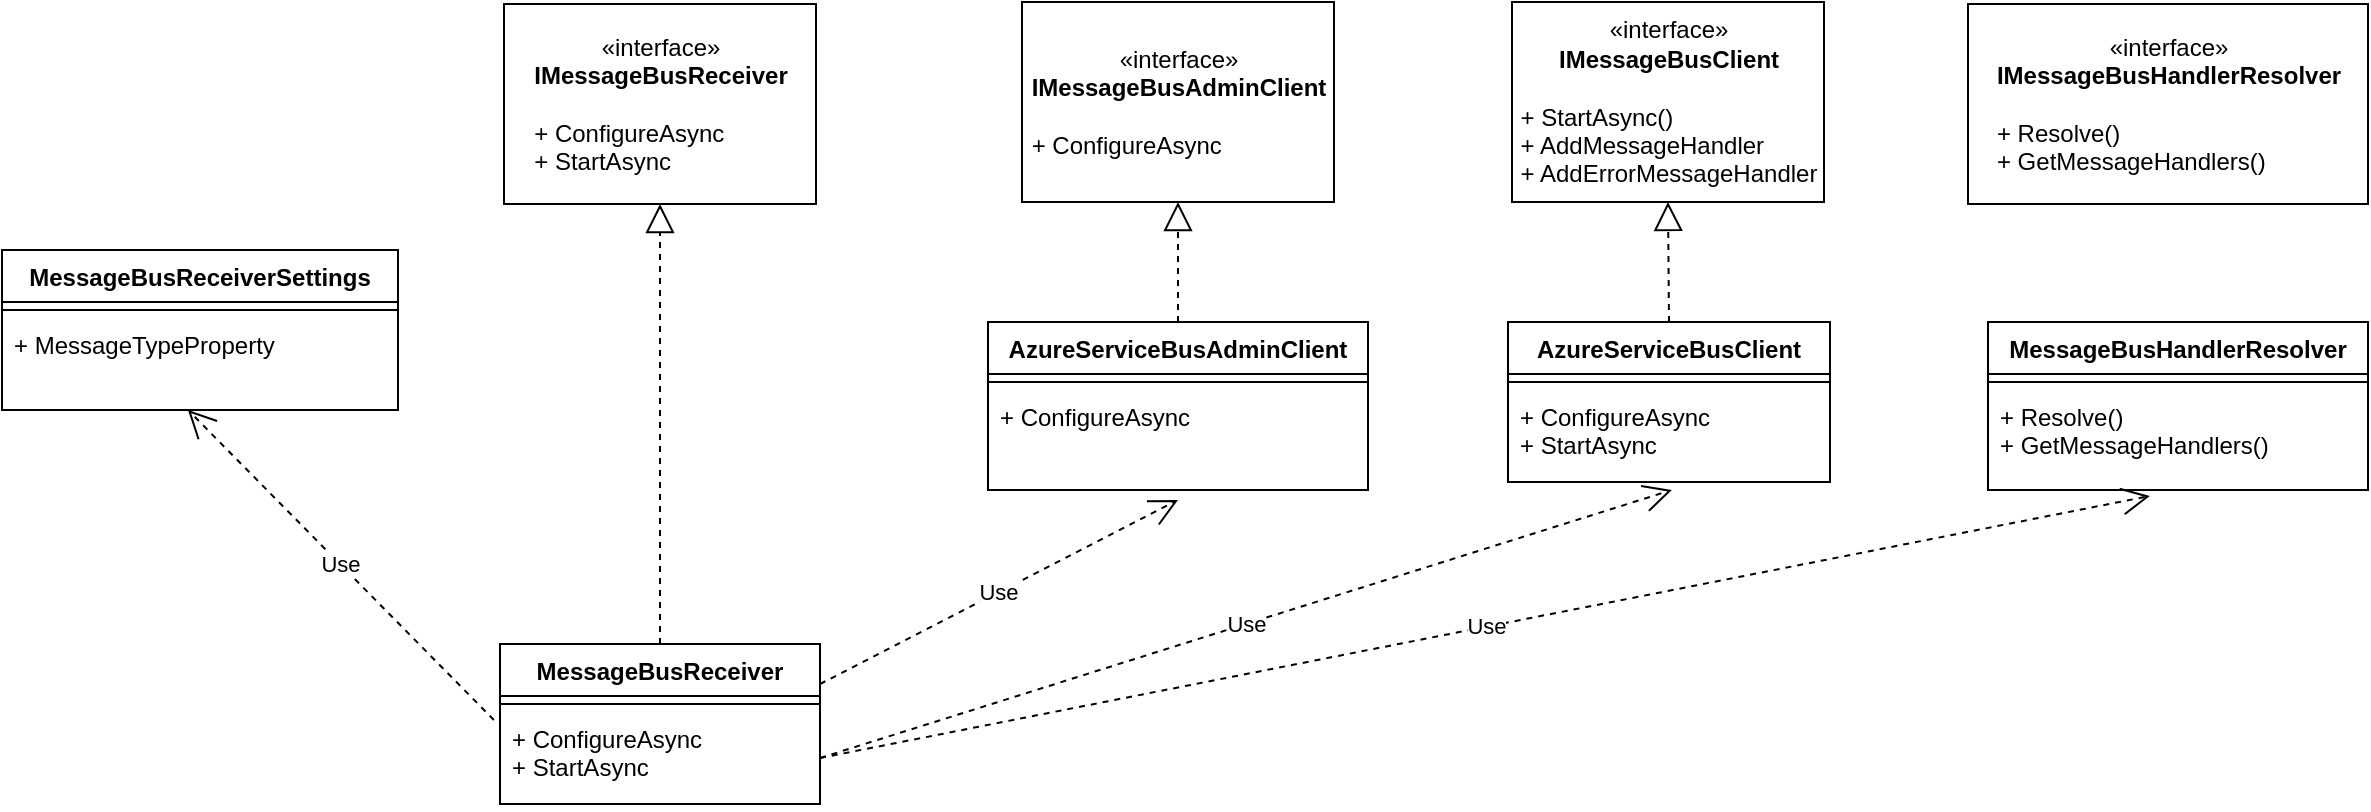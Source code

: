 <mxfile version="14.2.9" type="device"><diagram id="rm_QA-8lekutbkWXK2Bl" name="Page-1"><mxGraphModel dx="1822" dy="746" grid="0" gridSize="10" guides="1" tooltips="1" connect="1" arrows="1" fold="1" page="0" pageScale="1" pageWidth="827" pageHeight="1169" math="0" shadow="0"><root><mxCell id="0"/><mxCell id="1" parent="0"/><mxCell id="8Lzf_Gz0Gf6nDsgRA65I-7" value="MessageBusReceiver" style="swimlane;fontStyle=1;align=center;verticalAlign=top;childLayout=stackLayout;horizontal=1;startSize=26;horizontalStack=0;resizeParent=1;resizeParentMax=0;resizeLast=0;collapsible=1;marginBottom=0;" vertex="1" parent="1"><mxGeometry x="-114" y="471" width="160" height="80" as="geometry"/></mxCell><mxCell id="8Lzf_Gz0Gf6nDsgRA65I-9" value="" style="line;strokeWidth=1;fillColor=none;align=left;verticalAlign=middle;spacingTop=-1;spacingLeft=3;spacingRight=3;rotatable=0;labelPosition=right;points=[];portConstraint=eastwest;" vertex="1" parent="8Lzf_Gz0Gf6nDsgRA65I-7"><mxGeometry y="26" width="160" height="8" as="geometry"/></mxCell><mxCell id="8Lzf_Gz0Gf6nDsgRA65I-10" value="+ ConfigureAsync&#10;+ StartAsync" style="text;strokeColor=none;fillColor=none;align=left;verticalAlign=top;spacingLeft=4;spacingRight=4;overflow=hidden;rotatable=0;points=[[0,0.5],[1,0.5]];portConstraint=eastwest;" vertex="1" parent="8Lzf_Gz0Gf6nDsgRA65I-7"><mxGeometry y="34" width="160" height="46" as="geometry"/></mxCell><mxCell id="8Lzf_Gz0Gf6nDsgRA65I-11" value="«interface»&lt;br&gt;&lt;b&gt;IMessageBusReceiver&lt;/b&gt;&lt;br&gt;&lt;br&gt;&lt;div style=&quot;text-align: left&quot;&gt;+ ConfigureAsync&lt;/div&gt;&lt;div style=&quot;text-align: left&quot;&gt;+ StartAsync&lt;/div&gt;" style="html=1;" vertex="1" parent="1"><mxGeometry x="-112" y="151" width="156" height="100" as="geometry"/></mxCell><mxCell id="8Lzf_Gz0Gf6nDsgRA65I-13" value="«interface»&lt;br&gt;&lt;b&gt;IMessageBusAdminClient&lt;/b&gt;&lt;br&gt;&lt;br&gt;&lt;div style=&quot;text-align: left&quot;&gt;+ ConfigureAsync&lt;/div&gt;" style="html=1;" vertex="1" parent="1"><mxGeometry x="147" y="150" width="156" height="100" as="geometry"/></mxCell><mxCell id="8Lzf_Gz0Gf6nDsgRA65I-15" value="«interface»&lt;br&gt;&lt;b&gt;IMessageBusClient&lt;/b&gt;&lt;br&gt;&lt;div style=&quot;text-align: left&quot;&gt;&lt;br&gt;&lt;/div&gt;&lt;div style=&quot;text-align: left&quot;&gt;&lt;div&gt;+ StartAsync()&lt;/div&gt;&lt;div&gt;+ AddMessageHandler&lt;/div&gt;&lt;div&gt;+ AddErrorMessageHandler&lt;/div&gt;&lt;/div&gt;" style="html=1;" vertex="1" parent="1"><mxGeometry x="392" y="150" width="156" height="100" as="geometry"/></mxCell><mxCell id="8Lzf_Gz0Gf6nDsgRA65I-17" value="AzureServiceBusClient" style="swimlane;fontStyle=1;align=center;verticalAlign=top;childLayout=stackLayout;horizontal=1;startSize=26;horizontalStack=0;resizeParent=1;resizeParentMax=0;resizeLast=0;collapsible=1;marginBottom=0;" vertex="1" parent="1"><mxGeometry x="390" y="310" width="161" height="80" as="geometry"/></mxCell><mxCell id="8Lzf_Gz0Gf6nDsgRA65I-18" value="" style="line;strokeWidth=1;fillColor=none;align=left;verticalAlign=middle;spacingTop=-1;spacingLeft=3;spacingRight=3;rotatable=0;labelPosition=right;points=[];portConstraint=eastwest;" vertex="1" parent="8Lzf_Gz0Gf6nDsgRA65I-17"><mxGeometry y="26" width="161" height="8" as="geometry"/></mxCell><mxCell id="8Lzf_Gz0Gf6nDsgRA65I-19" value="+ ConfigureAsync&#10;+ StartAsync" style="text;strokeColor=none;fillColor=none;align=left;verticalAlign=top;spacingLeft=4;spacingRight=4;overflow=hidden;rotatable=0;points=[[0,0.5],[1,0.5]];portConstraint=eastwest;" vertex="1" parent="8Lzf_Gz0Gf6nDsgRA65I-17"><mxGeometry y="34" width="161" height="46" as="geometry"/></mxCell><mxCell id="8Lzf_Gz0Gf6nDsgRA65I-21" value="AzureServiceBusAdminClient" style="swimlane;fontStyle=1;align=center;verticalAlign=top;childLayout=stackLayout;horizontal=1;startSize=26;horizontalStack=0;resizeParent=1;resizeParentMax=0;resizeLast=0;collapsible=1;marginBottom=0;" vertex="1" parent="1"><mxGeometry x="130" y="310" width="190" height="84" as="geometry"><mxRectangle x="130" y="310" width="200" height="26" as="alternateBounds"/></mxGeometry></mxCell><mxCell id="8Lzf_Gz0Gf6nDsgRA65I-22" value="" style="line;strokeWidth=1;fillColor=none;align=left;verticalAlign=middle;spacingTop=-1;spacingLeft=3;spacingRight=3;rotatable=0;labelPosition=right;points=[];portConstraint=eastwest;" vertex="1" parent="8Lzf_Gz0Gf6nDsgRA65I-21"><mxGeometry y="26" width="190" height="8" as="geometry"/></mxCell><mxCell id="8Lzf_Gz0Gf6nDsgRA65I-23" value="+ ConfigureAsync" style="text;strokeColor=none;fillColor=none;align=left;verticalAlign=top;spacingLeft=4;spacingRight=4;overflow=hidden;rotatable=0;points=[[0,0.5],[1,0.5]];portConstraint=eastwest;" vertex="1" parent="8Lzf_Gz0Gf6nDsgRA65I-21"><mxGeometry y="34" width="190" height="50" as="geometry"/></mxCell><mxCell id="8Lzf_Gz0Gf6nDsgRA65I-24" value="" style="endArrow=block;dashed=1;endFill=0;endSize=12;html=1;exitX=0.5;exitY=0;exitDx=0;exitDy=0;entryX=0.5;entryY=1;entryDx=0;entryDy=0;" edge="1" parent="1" source="8Lzf_Gz0Gf6nDsgRA65I-21" target="8Lzf_Gz0Gf6nDsgRA65I-13"><mxGeometry width="160" relative="1" as="geometry"><mxPoint x="220" y="280" as="sourcePoint"/><mxPoint x="380" y="280" as="targetPoint"/></mxGeometry></mxCell><mxCell id="8Lzf_Gz0Gf6nDsgRA65I-25" value="" style="endArrow=block;dashed=1;endFill=0;endSize=12;html=1;exitX=0.5;exitY=0;exitDx=0;exitDy=0;entryX=0.5;entryY=1;entryDx=0;entryDy=0;" edge="1" parent="1" source="8Lzf_Gz0Gf6nDsgRA65I-17" target="8Lzf_Gz0Gf6nDsgRA65I-15"><mxGeometry width="160" relative="1" as="geometry"><mxPoint x="235" y="320" as="sourcePoint"/><mxPoint x="235" y="260" as="targetPoint"/><Array as="points"/></mxGeometry></mxCell><mxCell id="8Lzf_Gz0Gf6nDsgRA65I-26" value="" style="endArrow=block;dashed=1;endFill=0;endSize=12;html=1;exitX=0.5;exitY=0;exitDx=0;exitDy=0;entryX=0.5;entryY=1;entryDx=0;entryDy=0;" edge="1" parent="1" source="8Lzf_Gz0Gf6nDsgRA65I-7"><mxGeometry width="160" relative="1" as="geometry"><mxPoint x="-34" y="311" as="sourcePoint"/><mxPoint x="-34" y="251" as="targetPoint"/></mxGeometry></mxCell><mxCell id="8Lzf_Gz0Gf6nDsgRA65I-27" value="Use" style="endArrow=open;endSize=12;dashed=1;html=1;exitX=1;exitY=0.25;exitDx=0;exitDy=0;entryX=0.5;entryY=1.1;entryDx=0;entryDy=0;entryPerimeter=0;" edge="1" parent="1" source="8Lzf_Gz0Gf6nDsgRA65I-7" target="8Lzf_Gz0Gf6nDsgRA65I-23"><mxGeometry width="160" relative="1" as="geometry"><mxPoint x="160" y="610" as="sourcePoint"/><mxPoint x="320" y="610" as="targetPoint"/></mxGeometry></mxCell><mxCell id="8Lzf_Gz0Gf6nDsgRA65I-28" value="Use" style="endArrow=open;endSize=12;dashed=1;html=1;exitX=1;exitY=0.5;exitDx=0;exitDy=0;entryX=0.509;entryY=1.087;entryDx=0;entryDy=0;entryPerimeter=0;" edge="1" parent="1" source="8Lzf_Gz0Gf6nDsgRA65I-10" target="8Lzf_Gz0Gf6nDsgRA65I-19"><mxGeometry width="160" relative="1" as="geometry"><mxPoint x="280" y="560" as="sourcePoint"/><mxPoint x="440" y="560" as="targetPoint"/></mxGeometry></mxCell><mxCell id="8Lzf_Gz0Gf6nDsgRA65I-32" value="Use" style="endArrow=open;endSize=12;dashed=1;html=1;exitX=-0.019;exitY=0.087;exitDx=0;exitDy=0;exitPerimeter=0;entryX=0.5;entryY=1;entryDx=0;entryDy=0;" edge="1" parent="1" source="8Lzf_Gz0Gf6nDsgRA65I-10"><mxGeometry width="160" relative="1" as="geometry"><mxPoint x="-194" y="525" as="sourcePoint"/><mxPoint x="-270" y="354" as="targetPoint"/></mxGeometry></mxCell><mxCell id="8Lzf_Gz0Gf6nDsgRA65I-38" value="«interface»&lt;br&gt;&lt;b&gt;IMessageBusHandlerResolver&lt;/b&gt;&lt;br&gt;&lt;br&gt;&lt;div style=&quot;text-align: left&quot;&gt;+ Resolve()&lt;/div&gt;&lt;div style=&quot;text-align: left&quot;&gt;+ GetMessageHandlers()&lt;/div&gt;" style="html=1;" vertex="1" parent="1"><mxGeometry x="620" y="151" width="200" height="100" as="geometry"/></mxCell><mxCell id="8Lzf_Gz0Gf6nDsgRA65I-39" value="MessageBusHandlerResolver" style="swimlane;fontStyle=1;align=center;verticalAlign=top;childLayout=stackLayout;horizontal=1;startSize=26;horizontalStack=0;resizeParent=1;resizeParentMax=0;resizeLast=0;collapsible=1;marginBottom=0;" vertex="1" parent="1"><mxGeometry x="630" y="310" width="190" height="84" as="geometry"/></mxCell><mxCell id="8Lzf_Gz0Gf6nDsgRA65I-40" value="" style="line;strokeWidth=1;fillColor=none;align=left;verticalAlign=middle;spacingTop=-1;spacingLeft=3;spacingRight=3;rotatable=0;labelPosition=right;points=[];portConstraint=eastwest;" vertex="1" parent="8Lzf_Gz0Gf6nDsgRA65I-39"><mxGeometry y="26" width="190" height="8" as="geometry"/></mxCell><mxCell id="8Lzf_Gz0Gf6nDsgRA65I-41" value="+ Resolve()&#10;+ GetMessageHandlers()" style="text;strokeColor=none;fillColor=none;align=left;verticalAlign=top;spacingLeft=4;spacingRight=4;overflow=hidden;rotatable=0;points=[[0,0.5],[1,0.5]];portConstraint=eastwest;" vertex="1" parent="8Lzf_Gz0Gf6nDsgRA65I-39"><mxGeometry y="34" width="190" height="50" as="geometry"/></mxCell><mxCell id="8Lzf_Gz0Gf6nDsgRA65I-42" value="Use" style="endArrow=open;endSize=12;dashed=1;html=1;exitX=1;exitY=0.5;exitDx=0;exitDy=0;entryX=0.426;entryY=1.06;entryDx=0;entryDy=0;entryPerimeter=0;" edge="1" parent="1" source="8Lzf_Gz0Gf6nDsgRA65I-10" target="8Lzf_Gz0Gf6nDsgRA65I-41"><mxGeometry width="160" relative="1" as="geometry"><mxPoint x="46" y="528" as="sourcePoint"/><mxPoint x="471.949" y="394.002" as="targetPoint"/><Array as="points"/></mxGeometry></mxCell><mxCell id="8Lzf_Gz0Gf6nDsgRA65I-43" value="MessageBusReceiverSettings" style="swimlane;fontStyle=1;align=center;verticalAlign=top;childLayout=stackLayout;horizontal=1;startSize=26;horizontalStack=0;resizeParent=1;resizeParentMax=0;resizeLast=0;collapsible=1;marginBottom=0;" vertex="1" parent="1"><mxGeometry x="-363" y="274" width="198" height="80" as="geometry"/></mxCell><mxCell id="8Lzf_Gz0Gf6nDsgRA65I-44" value="" style="line;strokeWidth=1;fillColor=none;align=left;verticalAlign=middle;spacingTop=-1;spacingLeft=3;spacingRight=3;rotatable=0;labelPosition=right;points=[];portConstraint=eastwest;" vertex="1" parent="8Lzf_Gz0Gf6nDsgRA65I-43"><mxGeometry y="26" width="198" height="8" as="geometry"/></mxCell><mxCell id="8Lzf_Gz0Gf6nDsgRA65I-45" value="+ MessageTypeProperty" style="text;strokeColor=none;fillColor=none;align=left;verticalAlign=top;spacingLeft=4;spacingRight=4;overflow=hidden;rotatable=0;points=[[0,0.5],[1,0.5]];portConstraint=eastwest;" vertex="1" parent="8Lzf_Gz0Gf6nDsgRA65I-43"><mxGeometry y="34" width="198" height="46" as="geometry"/></mxCell></root></mxGraphModel></diagram></mxfile>